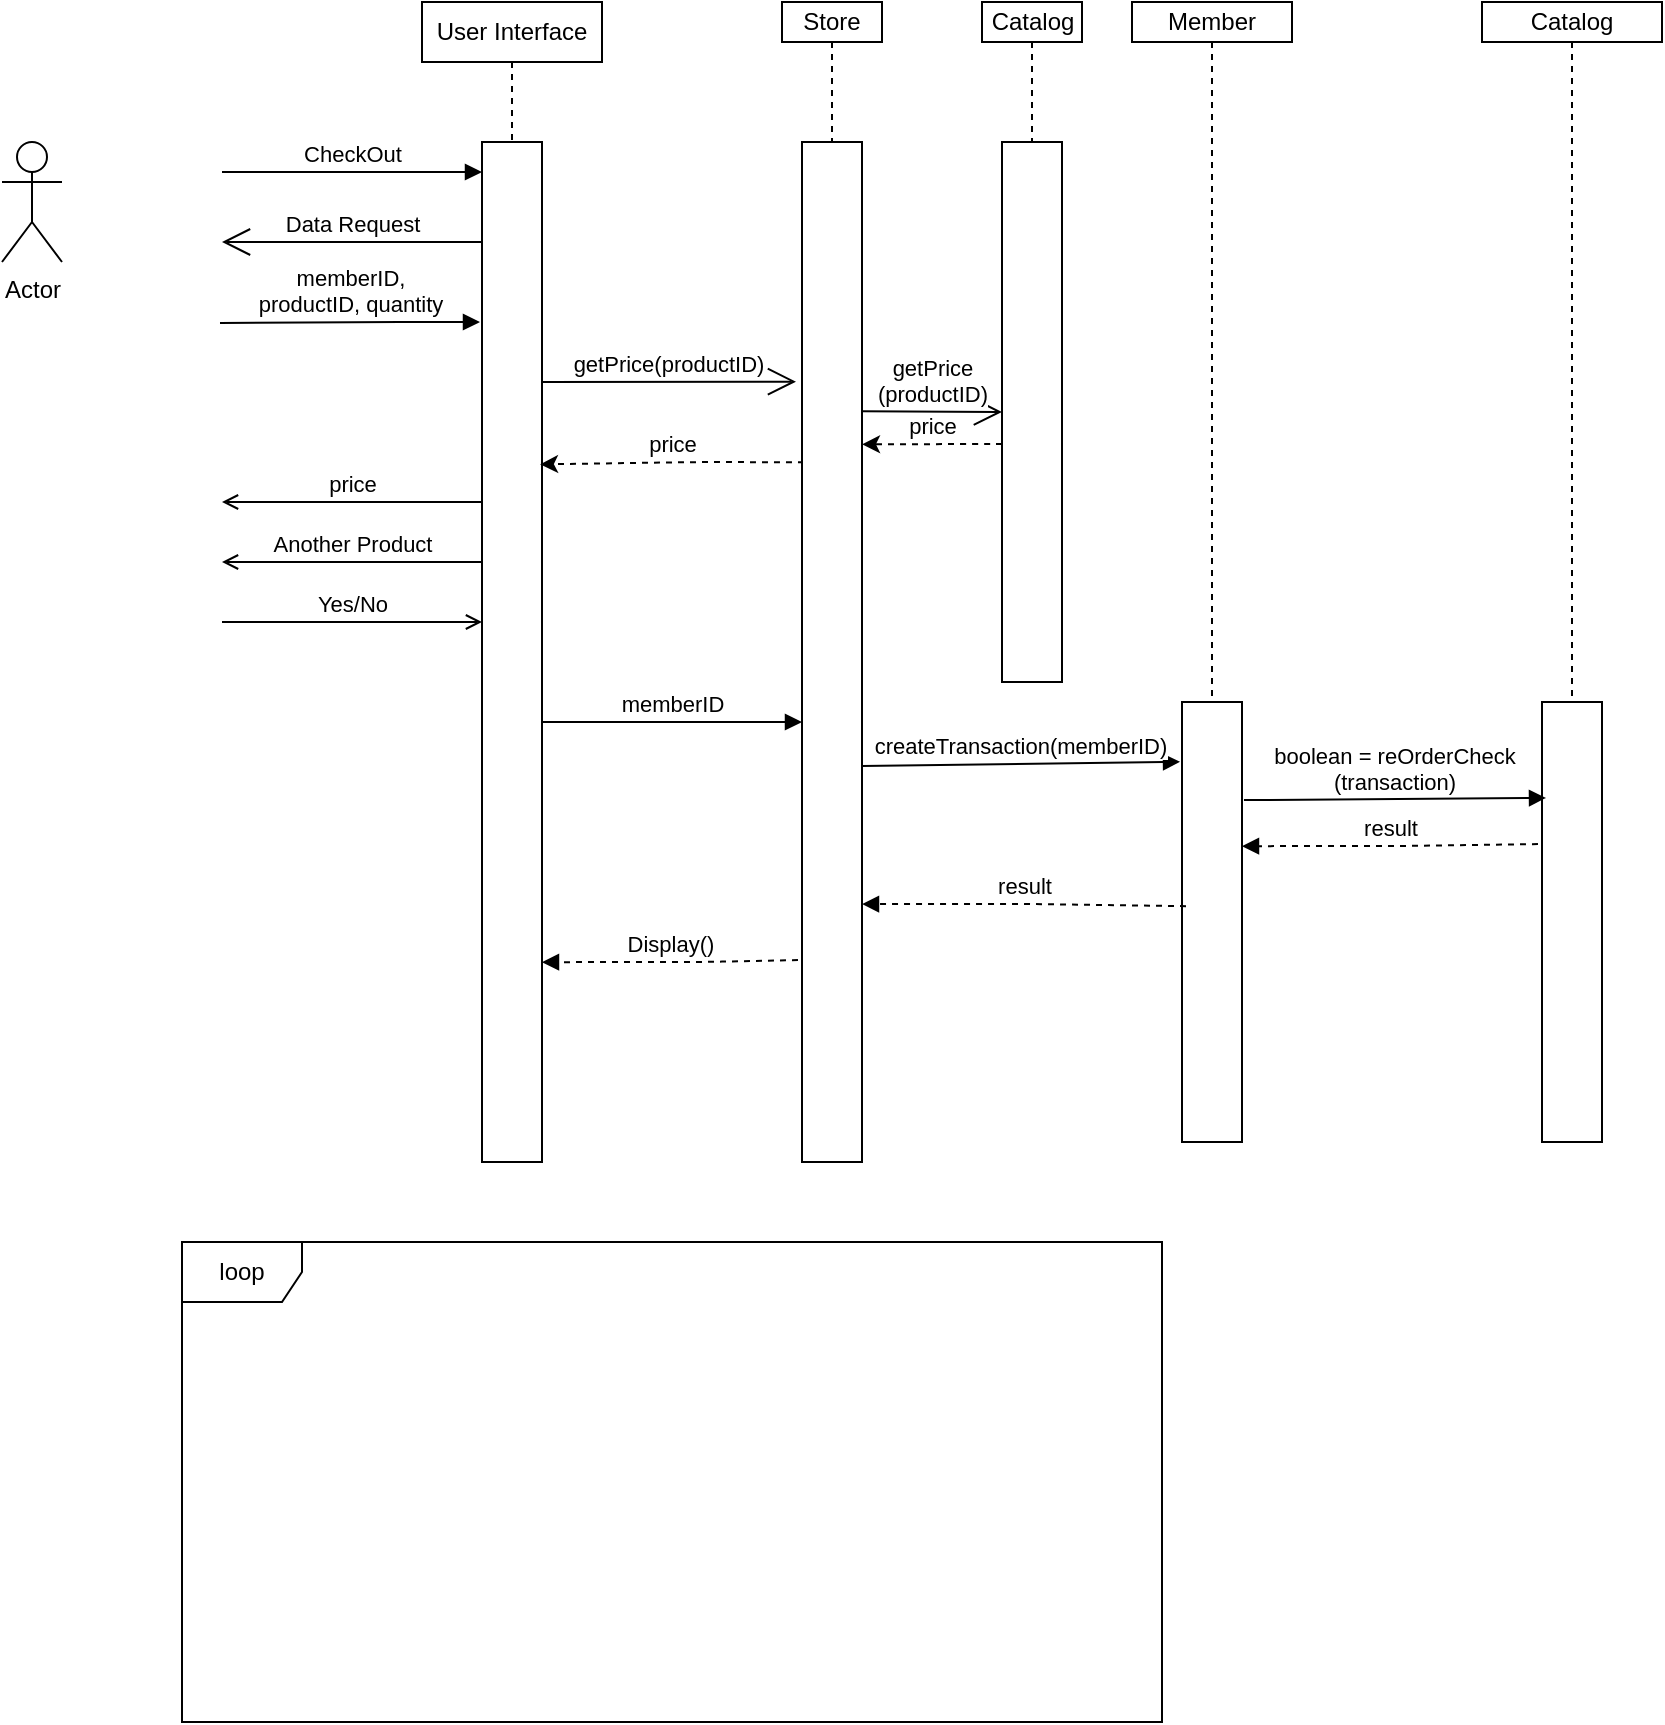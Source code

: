 <mxfile version="14.5.3" type="github">
  <diagram id="ZaeCvinRYkQ-V6-KExF-" name="Page-1">
    <mxGraphModel dx="1422" dy="794" grid="1" gridSize="10" guides="1" tooltips="1" connect="1" arrows="1" fold="1" page="1" pageScale="1" pageWidth="850" pageHeight="1100" math="0" shadow="0">
      <root>
        <mxCell id="0" />
        <mxCell id="1" parent="0" />
        <mxCell id="EgHhaQnyLHvvoehz6IiA-1" value="Actor" style="shape=umlActor;verticalLabelPosition=bottom;verticalAlign=top;html=1;outlineConnect=0;" parent="1" vertex="1">
          <mxGeometry x="10" y="80" width="30" height="60" as="geometry" />
        </mxCell>
        <mxCell id="EgHhaQnyLHvvoehz6IiA-26" style="edgeStyle=orthogonalEdgeStyle;rounded=0;orthogonalLoop=1;jettySize=auto;html=1;exitX=0.5;exitY=1;exitDx=0;exitDy=0;startArrow=none;startFill=0;dashed=1;endArrow=none;endFill=0;" parent="1" source="EgHhaQnyLHvvoehz6IiA-2" target="EgHhaQnyLHvvoehz6IiA-24" edge="1">
          <mxGeometry relative="1" as="geometry" />
        </mxCell>
        <mxCell id="EgHhaQnyLHvvoehz6IiA-2" value="User Interface&lt;br&gt;" style="rounded=0;whiteSpace=wrap;html=1;" parent="1" vertex="1">
          <mxGeometry x="220" y="10" width="90" height="30" as="geometry" />
        </mxCell>
        <mxCell id="EgHhaQnyLHvvoehz6IiA-29" style="edgeStyle=orthogonalEdgeStyle;rounded=0;orthogonalLoop=1;jettySize=auto;html=1;exitX=0.5;exitY=1;exitDx=0;exitDy=0;entryX=0.5;entryY=0;entryDx=0;entryDy=0;dashed=1;startArrow=none;startFill=0;endArrow=none;endFill=0;" parent="1" source="EgHhaQnyLHvvoehz6IiA-3" target="EgHhaQnyLHvvoehz6IiA-28" edge="1">
          <mxGeometry relative="1" as="geometry" />
        </mxCell>
        <mxCell id="EgHhaQnyLHvvoehz6IiA-3" value="Store" style="rounded=0;whiteSpace=wrap;html=1;" parent="1" vertex="1">
          <mxGeometry x="400" y="10" width="50" height="20" as="geometry" />
        </mxCell>
        <mxCell id="nl_tpxB6MMZfwO9ZBaLL-7" style="edgeStyle=orthogonalEdgeStyle;shape=link;rounded=0;sketch=0;orthogonalLoop=1;jettySize=auto;html=1;exitX=0.5;exitY=1;exitDx=0;exitDy=0;dashed=1;startArrow=none;startFill=0;endArrow=open;endFill=0;strokeColor=none;" parent="1" source="EgHhaQnyLHvvoehz6IiA-4" target="nl_tpxB6MMZfwO9ZBaLL-3" edge="1">
          <mxGeometry relative="1" as="geometry" />
        </mxCell>
        <mxCell id="nl_tpxB6MMZfwO9ZBaLL-10" style="edgeStyle=orthogonalEdgeStyle;rounded=0;orthogonalLoop=1;jettySize=auto;html=1;exitX=0.5;exitY=1;exitDx=0;exitDy=0;entryX=0.5;entryY=0;entryDx=0;entryDy=0;dashed=1;startFill=0;endArrow=none;endFill=0;" parent="1" source="EgHhaQnyLHvvoehz6IiA-4" target="nl_tpxB6MMZfwO9ZBaLL-3" edge="1">
          <mxGeometry relative="1" as="geometry" />
        </mxCell>
        <mxCell id="EgHhaQnyLHvvoehz6IiA-4" value="Member" style="rounded=0;whiteSpace=wrap;html=1;" parent="1" vertex="1">
          <mxGeometry x="575" y="10" width="80" height="20" as="geometry" />
        </mxCell>
        <mxCell id="EgHhaQnyLHvvoehz6IiA-9" value="memberID,&lt;br&gt;productID, quantity" style="html=1;verticalAlign=bottom;endArrow=block;" parent="1" edge="1">
          <mxGeometry width="80" relative="1" as="geometry">
            <mxPoint x="119" y="170.5" as="sourcePoint" />
            <mxPoint x="249" y="170" as="targetPoint" />
            <Array as="points">
              <mxPoint x="219" y="170" />
            </Array>
          </mxGeometry>
        </mxCell>
        <mxCell id="EgHhaQnyLHvvoehz6IiA-15" value="Data Request" style="endArrow=open;endFill=1;endSize=12;html=1;verticalAlign=bottom;" parent="1" edge="1">
          <mxGeometry width="160" relative="1" as="geometry">
            <mxPoint x="250" y="130" as="sourcePoint" />
            <mxPoint x="120" y="130" as="targetPoint" />
            <Array as="points">
              <mxPoint x="190" y="130" />
            </Array>
          </mxGeometry>
        </mxCell>
        <mxCell id="EgHhaQnyLHvvoehz6IiA-17" value="getPrice(productID)" style="endArrow=open;endFill=1;endSize=12;html=1;verticalAlign=bottom;entryX=-0.1;entryY=0.235;entryDx=0;entryDy=0;entryPerimeter=0;" parent="1" target="EgHhaQnyLHvvoehz6IiA-28" edge="1">
          <mxGeometry width="160" relative="1" as="geometry">
            <mxPoint x="280" y="200" as="sourcePoint" />
            <mxPoint x="440" y="200" as="targetPoint" />
          </mxGeometry>
        </mxCell>
        <mxCell id="EgHhaQnyLHvvoehz6IiA-24" value="" style="html=1;points=[];perimeter=orthogonalPerimeter;strokeWidth=1;" parent="1" vertex="1">
          <mxGeometry x="250" y="80" width="30" height="510" as="geometry" />
        </mxCell>
        <mxCell id="EgHhaQnyLHvvoehz6IiA-25" value="CheckOut" style="html=1;verticalAlign=bottom;startArrow=none;endArrow=block;startSize=8;startFill=0;" parent="1" target="EgHhaQnyLHvvoehz6IiA-24" edge="1">
          <mxGeometry relative="1" as="geometry">
            <mxPoint x="120" y="95" as="sourcePoint" />
            <Array as="points">
              <mxPoint x="120" y="95" />
            </Array>
          </mxGeometry>
        </mxCell>
        <mxCell id="EgHhaQnyLHvvoehz6IiA-31" value="price" style="endArrow=classic;html=1;dashed=1;entryX=0.967;entryY=0.316;entryDx=0;entryDy=0;entryPerimeter=0;verticalAlign=bottom;exitX=0.033;exitY=0.314;exitDx=0;exitDy=0;exitPerimeter=0;" parent="1" source="EgHhaQnyLHvvoehz6IiA-28" target="EgHhaQnyLHvvoehz6IiA-24" edge="1">
          <mxGeometry relative="1" as="geometry">
            <mxPoint x="437" y="241" as="sourcePoint" />
            <mxPoint x="310" y="240" as="targetPoint" />
            <Array as="points">
              <mxPoint x="360" y="240" />
            </Array>
          </mxGeometry>
        </mxCell>
        <mxCell id="EgHhaQnyLHvvoehz6IiA-33" value="Another Product" style="html=1;verticalAlign=bottom;startArrow=none;endArrow=open;startSize=8;startFill=0;endFill=0;" parent="1" edge="1">
          <mxGeometry relative="1" as="geometry">
            <mxPoint x="250" y="290" as="sourcePoint" />
            <mxPoint x="120" y="290" as="targetPoint" />
            <Array as="points">
              <mxPoint x="120" y="290" />
            </Array>
          </mxGeometry>
        </mxCell>
        <mxCell id="EgHhaQnyLHvvoehz6IiA-34" value="price" style="html=1;verticalAlign=bottom;startArrow=none;endArrow=open;startSize=8;startFill=0;endFill=0;" parent="1" edge="1">
          <mxGeometry relative="1" as="geometry">
            <mxPoint x="250" y="260" as="sourcePoint" />
            <mxPoint x="120" y="260" as="targetPoint" />
            <Array as="points">
              <mxPoint x="120" y="260" />
            </Array>
          </mxGeometry>
        </mxCell>
        <mxCell id="EgHhaQnyLHvvoehz6IiA-35" value="Yes/No" style="html=1;verticalAlign=bottom;startArrow=none;endArrow=open;startSize=8;startFill=0;endFill=0;" parent="1" edge="1">
          <mxGeometry relative="1" as="geometry">
            <mxPoint x="120" y="320" as="sourcePoint" />
            <mxPoint x="250" y="320" as="targetPoint" />
            <Array as="points">
              <mxPoint x="120" y="320" />
            </Array>
          </mxGeometry>
        </mxCell>
        <mxCell id="nl_tpxB6MMZfwO9ZBaLL-2" value="createTransaction(memberID)" style="html=1;verticalAlign=bottom;startArrow=none;endArrow=block;startSize=8;startFill=0;entryX=-0.033;entryY=0.136;entryDx=0;entryDy=0;entryPerimeter=0;" parent="1" target="nl_tpxB6MMZfwO9ZBaLL-3" edge="1">
          <mxGeometry relative="1" as="geometry">
            <mxPoint x="440" y="392" as="sourcePoint" />
            <Array as="points">
              <mxPoint x="440" y="392" />
            </Array>
            <mxPoint x="580" y="390" as="targetPoint" />
          </mxGeometry>
        </mxCell>
        <mxCell id="nl_tpxB6MMZfwO9ZBaLL-3" value="" style="rounded=0;whiteSpace=wrap;html=1;" parent="1" vertex="1">
          <mxGeometry x="600" y="360" width="30" height="220" as="geometry" />
        </mxCell>
        <mxCell id="nl_tpxB6MMZfwO9ZBaLL-4" style="edgeStyle=orthogonalEdgeStyle;shape=arrow;rounded=0;orthogonalLoop=1;jettySize=auto;html=1;exitX=0.5;exitY=1;exitDx=0;exitDy=0;dashed=1;startArrow=none;startFill=0;endArrow=open;endFill=0;" parent="1" source="EgHhaQnyLHvvoehz6IiA-4" target="EgHhaQnyLHvvoehz6IiA-4" edge="1">
          <mxGeometry relative="1" as="geometry" />
        </mxCell>
        <mxCell id="nl_tpxB6MMZfwO9ZBaLL-13" style="edgeStyle=orthogonalEdgeStyle;rounded=0;orthogonalLoop=1;jettySize=auto;html=1;exitX=0.5;exitY=1;exitDx=0;exitDy=0;entryX=0.5;entryY=0;entryDx=0;entryDy=0;dashed=1;startFill=0;endArrow=none;endFill=0;" parent="1" source="nl_tpxB6MMZfwO9ZBaLL-11" target="nl_tpxB6MMZfwO9ZBaLL-12" edge="1">
          <mxGeometry relative="1" as="geometry" />
        </mxCell>
        <mxCell id="nl_tpxB6MMZfwO9ZBaLL-11" value="Catalog" style="rounded=0;whiteSpace=wrap;html=1;strokeWidth=1;gradientColor=none;" parent="1" vertex="1">
          <mxGeometry x="750" y="10" width="90" height="20" as="geometry" />
        </mxCell>
        <mxCell id="nl_tpxB6MMZfwO9ZBaLL-12" value="" style="rounded=0;whiteSpace=wrap;html=1;strokeWidth=1;gradientColor=none;" parent="1" vertex="1">
          <mxGeometry x="780" y="360" width="30" height="220" as="geometry" />
        </mxCell>
        <mxCell id="nl_tpxB6MMZfwO9ZBaLL-15" value="boolean = reOrderCheck&lt;br&gt;(transaction)" style="html=1;verticalAlign=bottom;startArrow=none;endArrow=block;startSize=8;startFill=0;exitX=1.033;exitY=0.223;exitDx=0;exitDy=0;exitPerimeter=0;entryX=0.067;entryY=0.218;entryDx=0;entryDy=0;entryPerimeter=0;" parent="1" source="nl_tpxB6MMZfwO9ZBaLL-3" target="nl_tpxB6MMZfwO9ZBaLL-12" edge="1">
          <mxGeometry relative="1" as="geometry">
            <mxPoint x="640" y="410" as="sourcePoint" />
            <Array as="points" />
            <mxPoint x="770" y="410" as="targetPoint" />
          </mxGeometry>
        </mxCell>
        <mxCell id="nl_tpxB6MMZfwO9ZBaLL-16" value="result" style="html=1;verticalAlign=bottom;startArrow=none;endArrow=block;startSize=8;startFill=0;entryX=0;entryY=0.036;entryDx=0;entryDy=0;entryPerimeter=0;exitX=-0.067;exitY=0.323;exitDx=0;exitDy=0;exitPerimeter=0;dashed=1;" parent="1" source="nl_tpxB6MMZfwO9ZBaLL-12" edge="1">
          <mxGeometry relative="1" as="geometry">
            <mxPoint x="760" y="430.0" as="sourcePoint" />
            <Array as="points">
              <mxPoint x="710" y="432" />
              <mxPoint x="630" y="432.08" />
            </Array>
            <mxPoint x="630" y="432.08" as="targetPoint" />
          </mxGeometry>
        </mxCell>
        <mxCell id="nl_tpxB6MMZfwO9ZBaLL-17" value="result" style="html=1;verticalAlign=bottom;startArrow=none;endArrow=block;startSize=8;startFill=0;entryX=0;entryY=0.036;entryDx=0;entryDy=0;entryPerimeter=0;dashed=1;exitX=0.067;exitY=0.464;exitDx=0;exitDy=0;exitPerimeter=0;" parent="1" source="nl_tpxB6MMZfwO9ZBaLL-3" edge="1">
          <mxGeometry relative="1" as="geometry">
            <mxPoint x="570" y="461" as="sourcePoint" />
            <Array as="points">
              <mxPoint x="520" y="460.94" />
              <mxPoint x="440" y="461.02" />
            </Array>
            <mxPoint x="440" y="461.02" as="targetPoint" />
          </mxGeometry>
        </mxCell>
        <mxCell id="nl_tpxB6MMZfwO9ZBaLL-18" value="Display()" style="html=1;verticalAlign=bottom;startArrow=none;endArrow=block;startSize=8;startFill=0;entryX=0;entryY=0.036;entryDx=0;entryDy=0;entryPerimeter=0;dashed=1;exitX=-0.067;exitY=0.802;exitDx=0;exitDy=0;exitPerimeter=0;" parent="1" source="EgHhaQnyLHvvoehz6IiA-28" edge="1">
          <mxGeometry relative="1" as="geometry">
            <mxPoint x="410" y="490.06" as="sourcePoint" />
            <Array as="points">
              <mxPoint x="360" y="490" />
              <mxPoint x="280" y="490.08" />
            </Array>
            <mxPoint x="280" y="490.08" as="targetPoint" />
          </mxGeometry>
        </mxCell>
        <mxCell id="nl_tpxB6MMZfwO9ZBaLL-19" value="loop" style="shape=umlFrame;whiteSpace=wrap;html=1;strokeWidth=1;gradientColor=none;" parent="1" vertex="1">
          <mxGeometry x="100" y="630" width="490" height="240" as="geometry" />
        </mxCell>
        <mxCell id="nl_tpxB6MMZfwO9ZBaLL-21" style="edgeStyle=orthogonalEdgeStyle;rounded=0;orthogonalLoop=1;jettySize=auto;html=1;exitX=0.5;exitY=1;exitDx=0;exitDy=0;dashed=1;startFill=0;endArrow=none;endFill=0;" parent="1" source="nl_tpxB6MMZfwO9ZBaLL-20" target="nl_tpxB6MMZfwO9ZBaLL-22" edge="1">
          <mxGeometry relative="1" as="geometry">
            <mxPoint x="525" y="80" as="targetPoint" />
          </mxGeometry>
        </mxCell>
        <mxCell id="nl_tpxB6MMZfwO9ZBaLL-20" value="Catalog" style="html=1;strokeWidth=1;gradientColor=none;" parent="1" vertex="1">
          <mxGeometry x="500" y="10" width="50" height="20" as="geometry" />
        </mxCell>
        <mxCell id="nl_tpxB6MMZfwO9ZBaLL-22" value="" style="rounded=0;whiteSpace=wrap;html=1;" parent="1" vertex="1">
          <mxGeometry x="510" y="80" width="30" height="270" as="geometry" />
        </mxCell>
        <mxCell id="EgHhaQnyLHvvoehz6IiA-28" value="" style="rounded=0;whiteSpace=wrap;html=1;strokeWidth=1;" parent="1" vertex="1">
          <mxGeometry x="410" y="80" width="30" height="510" as="geometry" />
        </mxCell>
        <mxCell id="nl_tpxB6MMZfwO9ZBaLL-24" style="edgeStyle=orthogonalEdgeStyle;rounded=0;orthogonalLoop=1;jettySize=auto;html=1;exitX=0.5;exitY=1;exitDx=0;exitDy=0;entryX=0;entryY=0.5;entryDx=0;entryDy=0;dashed=1;startFill=0;endArrow=none;endFill=0;" parent="1" source="EgHhaQnyLHvvoehz6IiA-3" target="EgHhaQnyLHvvoehz6IiA-3" edge="1">
          <mxGeometry relative="1" as="geometry" />
        </mxCell>
        <mxCell id="nl_tpxB6MMZfwO9ZBaLL-25" value="getPrice&lt;br&gt;(productID)" style="endArrow=open;endFill=1;endSize=12;html=1;verticalAlign=bottom;entryX=0;entryY=0.5;entryDx=0;entryDy=0;" parent="1" target="nl_tpxB6MMZfwO9ZBaLL-22" edge="1">
          <mxGeometry width="160" relative="1" as="geometry">
            <mxPoint x="440" y="214.65" as="sourcePoint" />
            <mxPoint x="567" y="214.5" as="targetPoint" />
          </mxGeometry>
        </mxCell>
        <mxCell id="nl_tpxB6MMZfwO9ZBaLL-26" value="price" style="endArrow=classic;html=1;dashed=1;entryX=0.967;entryY=0.316;entryDx=0;entryDy=0;entryPerimeter=0;verticalAlign=bottom;" parent="1" edge="1">
          <mxGeometry relative="1" as="geometry">
            <mxPoint x="510" y="231" as="sourcePoint" />
            <mxPoint x="440" y="231.16" as="targetPoint" />
            <Array as="points">
              <mxPoint x="500.99" y="231" />
            </Array>
          </mxGeometry>
        </mxCell>
        <mxCell id="LThwuHm6-bRz-g9jSQjk-1" value="memberID" style="html=1;verticalAlign=bottom;startArrow=none;endArrow=block;startSize=8;startFill=0;" parent="1" edge="1">
          <mxGeometry relative="1" as="geometry">
            <mxPoint x="280" y="370" as="sourcePoint" />
            <Array as="points">
              <mxPoint x="280" y="370" />
            </Array>
            <mxPoint x="410" y="370" as="targetPoint" />
          </mxGeometry>
        </mxCell>
      </root>
    </mxGraphModel>
  </diagram>
</mxfile>
